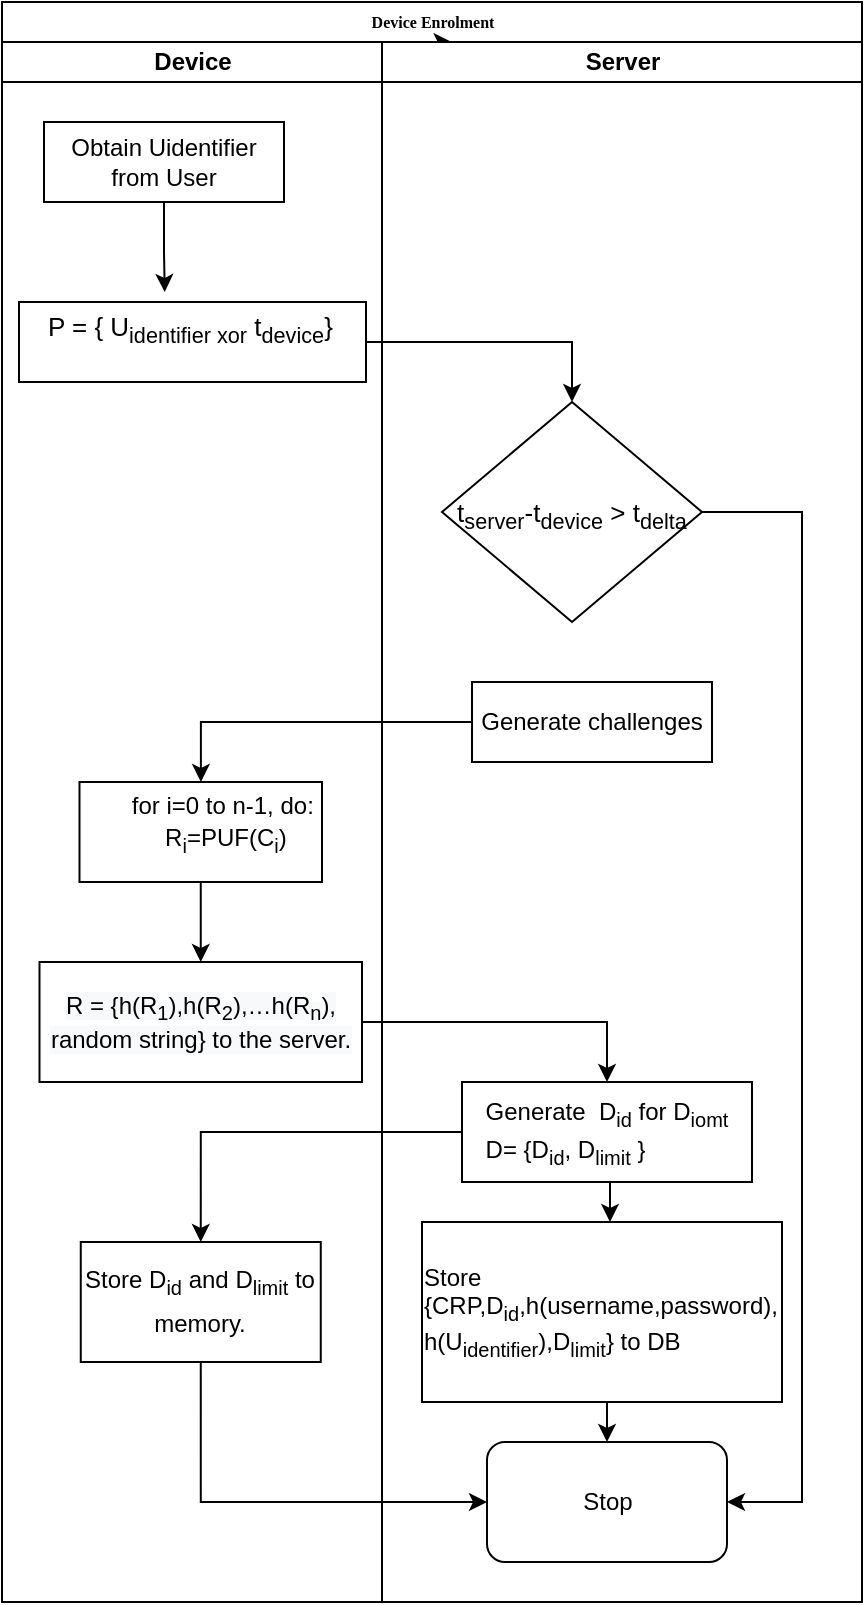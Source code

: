 <mxfile version="14.3.0" type="github">
  <diagram name="Page-1" id="74e2e168-ea6b-b213-b513-2b3c1d86103e">
    <mxGraphModel dx="1186" dy="747" grid="1" gridSize="10" guides="1" tooltips="1" connect="1" arrows="1" fold="1" page="1" pageScale="1" pageWidth="1100" pageHeight="850" background="#ffffff" math="0" shadow="0">
      <root>
        <mxCell id="0" />
        <mxCell id="1" parent="0" />
        <mxCell id="77e6c97f196da883-1" value="Device Enrolment" style="swimlane;html=1;childLayout=stackLayout;startSize=20;rounded=0;shadow=0;labelBackgroundColor=none;strokeWidth=1;fontFamily=Verdana;fontSize=8;align=center;" parent="1" vertex="1">
          <mxGeometry x="320" y="10" width="430" height="800" as="geometry">
            <mxRectangle x="70" y="40" width="50" height="20" as="alternateBounds" />
          </mxGeometry>
        </mxCell>
        <mxCell id="PNpXFueBDEGOKT5g1c5p-12" style="edgeStyle=orthogonalEdgeStyle;rounded=0;orthogonalLoop=1;jettySize=auto;html=1;exitX=1;exitY=0;exitDx=0;exitDy=0;entryX=0.145;entryY=0.001;entryDx=0;entryDy=0;entryPerimeter=0;" edge="1" parent="77e6c97f196da883-1" source="77e6c97f196da883-2" target="77e6c97f196da883-3">
          <mxGeometry relative="1" as="geometry" />
        </mxCell>
        <mxCell id="77e6c97f196da883-2" value="Device" style="swimlane;html=1;startSize=20;" parent="77e6c97f196da883-1" vertex="1">
          <mxGeometry y="20" width="190" height="780" as="geometry" />
        </mxCell>
        <mxCell id="PNpXFueBDEGOKT5g1c5p-15" style="edgeStyle=orthogonalEdgeStyle;rounded=0;orthogonalLoop=1;jettySize=auto;html=1;exitX=0.5;exitY=1;exitDx=0;exitDy=0;entryX=0.42;entryY=-0.125;entryDx=0;entryDy=0;entryPerimeter=0;" edge="1" parent="77e6c97f196da883-2" source="PNpXFueBDEGOKT5g1c5p-1" target="PNpXFueBDEGOKT5g1c5p-2">
          <mxGeometry relative="1" as="geometry" />
        </mxCell>
        <mxCell id="PNpXFueBDEGOKT5g1c5p-1" value="Obtain Uidentifier from User" style="rounded=0;whiteSpace=wrap;html=1;" vertex="1" parent="77e6c97f196da883-2">
          <mxGeometry x="21" y="40" width="120" height="40" as="geometry" />
        </mxCell>
        <mxCell id="PNpXFueBDEGOKT5g1c5p-2" value="&lt;p class=&quot;MsoNormal&quot; style=&quot;margin: 0cm ; text-indent: 0cm ; font-family: &amp;#34;times&amp;#34;&quot;&gt;&lt;font style=&quot;font-size: 14px&quot;&gt;&lt;br&gt;&lt;/font&gt;&lt;/p&gt;&lt;p class=&quot;MsoNormal&quot; style=&quot;margin: 0cm ; text-indent: 0cm&quot;&gt;&lt;div style=&quot;text-align: left&quot;&gt;&lt;font style=&quot;font-size: 13px&quot;&gt;&lt;font style=&quot;text-indent: 0cm&quot;&gt;P = { U&lt;sub&gt;identifier xor&lt;/sub&gt;&lt;span lang=&quot;EN-US&quot;&gt;&amp;nbsp;&lt;/span&gt;&lt;/font&gt;&lt;font style=&quot;text-indent: 0cm&quot;&gt;t&lt;sub&gt;device&lt;/sub&gt;}&amp;nbsp;&lt;/font&gt;&lt;/font&gt;&lt;/div&gt;&lt;div style=&quot;text-align: left&quot;&gt;&lt;br&gt;&lt;/div&gt;&lt;/p&gt;" style="rounded=0;whiteSpace=wrap;html=1;fontSize=13;" vertex="1" parent="77e6c97f196da883-2">
          <mxGeometry x="8.5" y="130" width="173.5" height="40" as="geometry" />
        </mxCell>
        <mxCell id="PNpXFueBDEGOKT5g1c5p-19" style="edgeStyle=orthogonalEdgeStyle;rounded=0;orthogonalLoop=1;jettySize=auto;html=1;exitX=0.5;exitY=1;exitDx=0;exitDy=0;entryX=0.5;entryY=0;entryDx=0;entryDy=0;" edge="1" parent="77e6c97f196da883-2" source="PNpXFueBDEGOKT5g1c5p-5" target="PNpXFueBDEGOKT5g1c5p-10">
          <mxGeometry relative="1" as="geometry" />
        </mxCell>
        <mxCell id="PNpXFueBDEGOKT5g1c5p-5" value="&lt;p class=&quot;MsoNormal&quot; align=&quot;left&quot; style=&quot;margin: 6pt 0cm ; text-align: left ; text-indent: 0cm ; font-size: 10pt ; font-family: &amp;#34;times&amp;#34;&quot;&gt;&lt;br&gt;&lt;/p&gt;&lt;p class=&quot;MsoNormal&quot; align=&quot;left&quot; style=&quot;margin: 6pt 0cm 6pt 11.35pt ; text-align: left ; text-indent: 0cm ; font-size: 10pt&quot;&gt;&lt;span style=&quot;font-size: 9pt&quot;&gt;&amp;nbsp; for i=0 to n-1, do:&lt;br&gt;&amp;nbsp;&amp;nbsp;&amp;nbsp;&amp;nbsp;&amp;nbsp;&amp;nbsp; R&lt;sub&gt;i&lt;/sub&gt;=PUF(C&lt;sub&gt;i&lt;/sub&gt;)&lt;br&gt;&lt;br&gt;&lt;/span&gt;&lt;/p&gt;&lt;p class=&quot;MsoNormal&quot; align=&quot;left&quot; style=&quot;margin: 0cm ; text-align: left ; text-indent: 0cm ; font-size: 10pt ; font-family: &amp;#34;times&amp;#34;&quot;&gt;&lt;br&gt;&lt;/p&gt;" style="rounded=0;whiteSpace=wrap;html=1;" vertex="1" parent="77e6c97f196da883-2">
          <mxGeometry x="38.75" y="370" width="121.25" height="50" as="geometry" />
        </mxCell>
        <mxCell id="PNpXFueBDEGOKT5g1c5p-7" value="&lt;span style=&quot;font-size: 9pt&quot;&gt;Store D&lt;sub&gt;id&lt;/sub&gt; and D&lt;sub&gt;limit&lt;/sub&gt; to memory.&lt;/span&gt;&lt;span style=&quot;font-size: medium&quot;&gt;&lt;/span&gt;" style="rounded=0;whiteSpace=wrap;html=1;" vertex="1" parent="77e6c97f196da883-2">
          <mxGeometry x="39.38" y="600" width="120" height="60" as="geometry" />
        </mxCell>
        <mxCell id="PNpXFueBDEGOKT5g1c5p-10" value="&lt;span style=&quot;color: rgb(0 , 0 , 0) ; font-size: 12px ; font-style: normal ; font-weight: 400 ; letter-spacing: normal ; text-align: left ; text-indent: 0px ; text-transform: none ; word-spacing: 0px ; background-color: rgb(248 , 249 , 250) ; display: inline ; float: none&quot;&gt;R = {h(R&lt;/span&gt;&lt;sub style=&quot;color: rgb(0 , 0 , 0) ; font-style: normal ; font-weight: 400 ; letter-spacing: normal ; text-align: left ; text-indent: 0px ; text-transform: none ; word-spacing: 0px ; background-color: rgb(248 , 249 , 250)&quot;&gt;1&lt;/sub&gt;&lt;span style=&quot;color: rgb(0 , 0 , 0) ; font-size: 12px ; font-style: normal ; font-weight: 400 ; letter-spacing: normal ; text-align: left ; text-indent: 0px ; text-transform: none ; word-spacing: 0px ; background-color: rgb(248 , 249 , 250) ; display: inline ; float: none&quot;&gt;),h(R&lt;/span&gt;&lt;sub style=&quot;color: rgb(0 , 0 , 0) ; font-style: normal ; font-weight: 400 ; letter-spacing: normal ; text-align: left ; text-indent: 0px ; text-transform: none ; word-spacing: 0px ; background-color: rgb(248 , 249 , 250)&quot;&gt;2&lt;/sub&gt;&lt;span style=&quot;color: rgb(0 , 0 , 0) ; font-size: 12px ; font-style: normal ; font-weight: 400 ; letter-spacing: normal ; text-align: left ; text-indent: 0px ; text-transform: none ; word-spacing: 0px ; background-color: rgb(248 , 249 , 250) ; display: inline ; float: none&quot;&gt;),…h(R&lt;/span&gt;&lt;sub style=&quot;color: rgb(0 , 0 , 0) ; font-style: normal ; font-weight: 400 ; letter-spacing: normal ; text-align: left ; text-indent: 0px ; text-transform: none ; word-spacing: 0px ; background-color: rgb(248 , 249 , 250)&quot;&gt;n&lt;/sub&gt;&lt;span style=&quot;color: rgb(0 , 0 , 0) ; font-size: 12px ; font-style: normal ; font-weight: 400 ; letter-spacing: normal ; text-align: left ; text-indent: 0px ; text-transform: none ; word-spacing: 0px ; background-color: rgb(248 , 249 , 250) ; display: inline ; float: none&quot;&gt;), random string} to the server.&lt;/span&gt;" style="rounded=0;whiteSpace=wrap;html=1;" vertex="1" parent="77e6c97f196da883-2">
          <mxGeometry x="18.75" y="460" width="161.25" height="60" as="geometry" />
        </mxCell>
        <mxCell id="77e6c97f196da883-3" value="Server" style="swimlane;html=1;startSize=20;" parent="77e6c97f196da883-1" vertex="1">
          <mxGeometry x="190" y="20" width="240" height="780" as="geometry" />
        </mxCell>
        <mxCell id="PNpXFueBDEGOKT5g1c5p-14" style="edgeStyle=orthogonalEdgeStyle;rounded=0;orthogonalLoop=1;jettySize=auto;html=1;entryX=1;entryY=0.5;entryDx=0;entryDy=0;" edge="1" parent="77e6c97f196da883-3" source="PNpXFueBDEGOKT5g1c5p-3" target="PNpXFueBDEGOKT5g1c5p-8">
          <mxGeometry relative="1" as="geometry">
            <Array as="points">
              <mxPoint x="210" y="235" />
              <mxPoint x="210" y="730" />
            </Array>
          </mxGeometry>
        </mxCell>
        <mxCell id="PNpXFueBDEGOKT5g1c5p-3" value="&lt;font style=&quot;font-size: 13px&quot;&gt;t&lt;sub&gt;server&lt;/sub&gt;-t&lt;sub&gt;device&lt;/sub&gt; &amp;gt; t&lt;sub&gt;delta&lt;/sub&gt;&lt;/font&gt;&lt;span style=&quot;font-size: medium&quot;&gt;&lt;/span&gt;" style="rhombus;whiteSpace=wrap;html=1;" vertex="1" parent="77e6c97f196da883-3">
          <mxGeometry x="30" y="180" width="130" height="110" as="geometry" />
        </mxCell>
        <mxCell id="PNpXFueBDEGOKT5g1c5p-4" value="Generate challenges" style="rounded=0;whiteSpace=wrap;html=1;" vertex="1" parent="77e6c97f196da883-3">
          <mxGeometry x="45" y="320" width="120" height="40" as="geometry" />
        </mxCell>
        <mxCell id="PNpXFueBDEGOKT5g1c5p-21" style="edgeStyle=orthogonalEdgeStyle;rounded=0;orthogonalLoop=1;jettySize=auto;html=1;exitX=0.5;exitY=1;exitDx=0;exitDy=0;entryX=0.5;entryY=0;entryDx=0;entryDy=0;" edge="1" parent="77e6c97f196da883-3">
          <mxGeometry relative="1" as="geometry">
            <mxPoint x="116.5" y="570" as="sourcePoint" />
            <mxPoint x="114" y="590" as="targetPoint" />
          </mxGeometry>
        </mxCell>
        <mxCell id="PNpXFueBDEGOKT5g1c5p-6" value="&lt;p class=&quot;MsoNormal&quot; align=&quot;left&quot; style=&quot;margin: 0cm ; text-align: left ; text-indent: 0cm ; font-size: 10pt&quot;&gt;&lt;span style=&quot;font-size: 9pt&quot;&gt;Generate&amp;nbsp; D&lt;sub&gt;id&lt;/sub&gt; for D&lt;sub&gt;iomt&lt;/sub&gt;&lt;/span&gt;&lt;/p&gt;&lt;p class=&quot;MsoNormal&quot; align=&quot;left&quot; style=&quot;margin: 0cm ; text-align: left ; text-indent: 0cm ; font-size: 10pt&quot;&gt;&lt;span style=&quot;font-size: 9pt&quot;&gt;D= {D&lt;sub&gt;id&lt;/sub&gt;, D&lt;sub&gt;limit&lt;/sub&gt; }&amp;nbsp;&lt;/span&gt;&lt;/p&gt;" style="rounded=0;whiteSpace=wrap;html=1;" vertex="1" parent="77e6c97f196da883-3">
          <mxGeometry x="40" y="520" width="145" height="50" as="geometry" />
        </mxCell>
        <mxCell id="PNpXFueBDEGOKT5g1c5p-8" value="Stop" style="rounded=1;whiteSpace=wrap;html=1;" vertex="1" parent="77e6c97f196da883-3">
          <mxGeometry x="52.5" y="700" width="120" height="60" as="geometry" />
        </mxCell>
        <mxCell id="PNpXFueBDEGOKT5g1c5p-23" style="edgeStyle=orthogonalEdgeStyle;rounded=0;orthogonalLoop=1;jettySize=auto;html=1;exitX=0.5;exitY=1;exitDx=0;exitDy=0;entryX=0.5;entryY=0;entryDx=0;entryDy=0;" edge="1" parent="77e6c97f196da883-3" source="PNpXFueBDEGOKT5g1c5p-9" target="PNpXFueBDEGOKT5g1c5p-8">
          <mxGeometry relative="1" as="geometry" />
        </mxCell>
        <mxCell id="PNpXFueBDEGOKT5g1c5p-9" value="&lt;div style=&quot;text-align: left&quot;&gt;&lt;span style=&quot;font-size: 9pt&quot;&gt;Store {CRP,D&lt;/span&gt;&lt;sub&gt;id&lt;/sub&gt;&lt;span style=&quot;font-size: 9pt&quot;&gt;,h(username,password), h(U&lt;/span&gt;&lt;sub&gt;identifier&lt;/sub&gt;&lt;span style=&quot;font-size: 9pt&quot;&gt;),D&lt;/span&gt;&lt;sub&gt;limit&lt;/sub&gt;&lt;span style=&quot;font-size: 9pt&quot;&gt;} to DB&lt;/span&gt;&lt;/div&gt;&lt;span style=&quot;font-size: medium&quot;&gt;&lt;div style=&quot;text-align: justify&quot;&gt;&lt;/div&gt;&lt;/span&gt;" style="rounded=0;whiteSpace=wrap;html=1;align=center;" vertex="1" parent="77e6c97f196da883-3">
          <mxGeometry x="20" y="590" width="180" height="90" as="geometry" />
        </mxCell>
        <mxCell id="PNpXFueBDEGOKT5g1c5p-16" style="edgeStyle=orthogonalEdgeStyle;rounded=0;orthogonalLoop=1;jettySize=auto;html=1;entryX=0.5;entryY=0;entryDx=0;entryDy=0;" edge="1" parent="77e6c97f196da883-1" source="PNpXFueBDEGOKT5g1c5p-2" target="PNpXFueBDEGOKT5g1c5p-3">
          <mxGeometry relative="1" as="geometry" />
        </mxCell>
        <mxCell id="PNpXFueBDEGOKT5g1c5p-18" style="edgeStyle=orthogonalEdgeStyle;rounded=0;orthogonalLoop=1;jettySize=auto;html=1;" edge="1" parent="77e6c97f196da883-1" source="PNpXFueBDEGOKT5g1c5p-4" target="PNpXFueBDEGOKT5g1c5p-5">
          <mxGeometry relative="1" as="geometry" />
        </mxCell>
        <mxCell id="PNpXFueBDEGOKT5g1c5p-20" style="edgeStyle=orthogonalEdgeStyle;rounded=0;orthogonalLoop=1;jettySize=auto;html=1;exitX=1;exitY=0.5;exitDx=0;exitDy=0;entryX=0.5;entryY=0;entryDx=0;entryDy=0;" edge="1" parent="77e6c97f196da883-1" source="PNpXFueBDEGOKT5g1c5p-10" target="PNpXFueBDEGOKT5g1c5p-6">
          <mxGeometry relative="1" as="geometry" />
        </mxCell>
        <mxCell id="PNpXFueBDEGOKT5g1c5p-22" style="edgeStyle=orthogonalEdgeStyle;rounded=0;orthogonalLoop=1;jettySize=auto;html=1;entryX=0.5;entryY=0;entryDx=0;entryDy=0;" edge="1" parent="77e6c97f196da883-1" source="PNpXFueBDEGOKT5g1c5p-6" target="PNpXFueBDEGOKT5g1c5p-7">
          <mxGeometry relative="1" as="geometry" />
        </mxCell>
        <mxCell id="PNpXFueBDEGOKT5g1c5p-24" style="edgeStyle=orthogonalEdgeStyle;rounded=0;orthogonalLoop=1;jettySize=auto;html=1;exitX=0.5;exitY=1;exitDx=0;exitDy=0;entryX=0;entryY=0.5;entryDx=0;entryDy=0;" edge="1" parent="77e6c97f196da883-1" source="PNpXFueBDEGOKT5g1c5p-7" target="PNpXFueBDEGOKT5g1c5p-8">
          <mxGeometry relative="1" as="geometry" />
        </mxCell>
      </root>
    </mxGraphModel>
  </diagram>
</mxfile>

